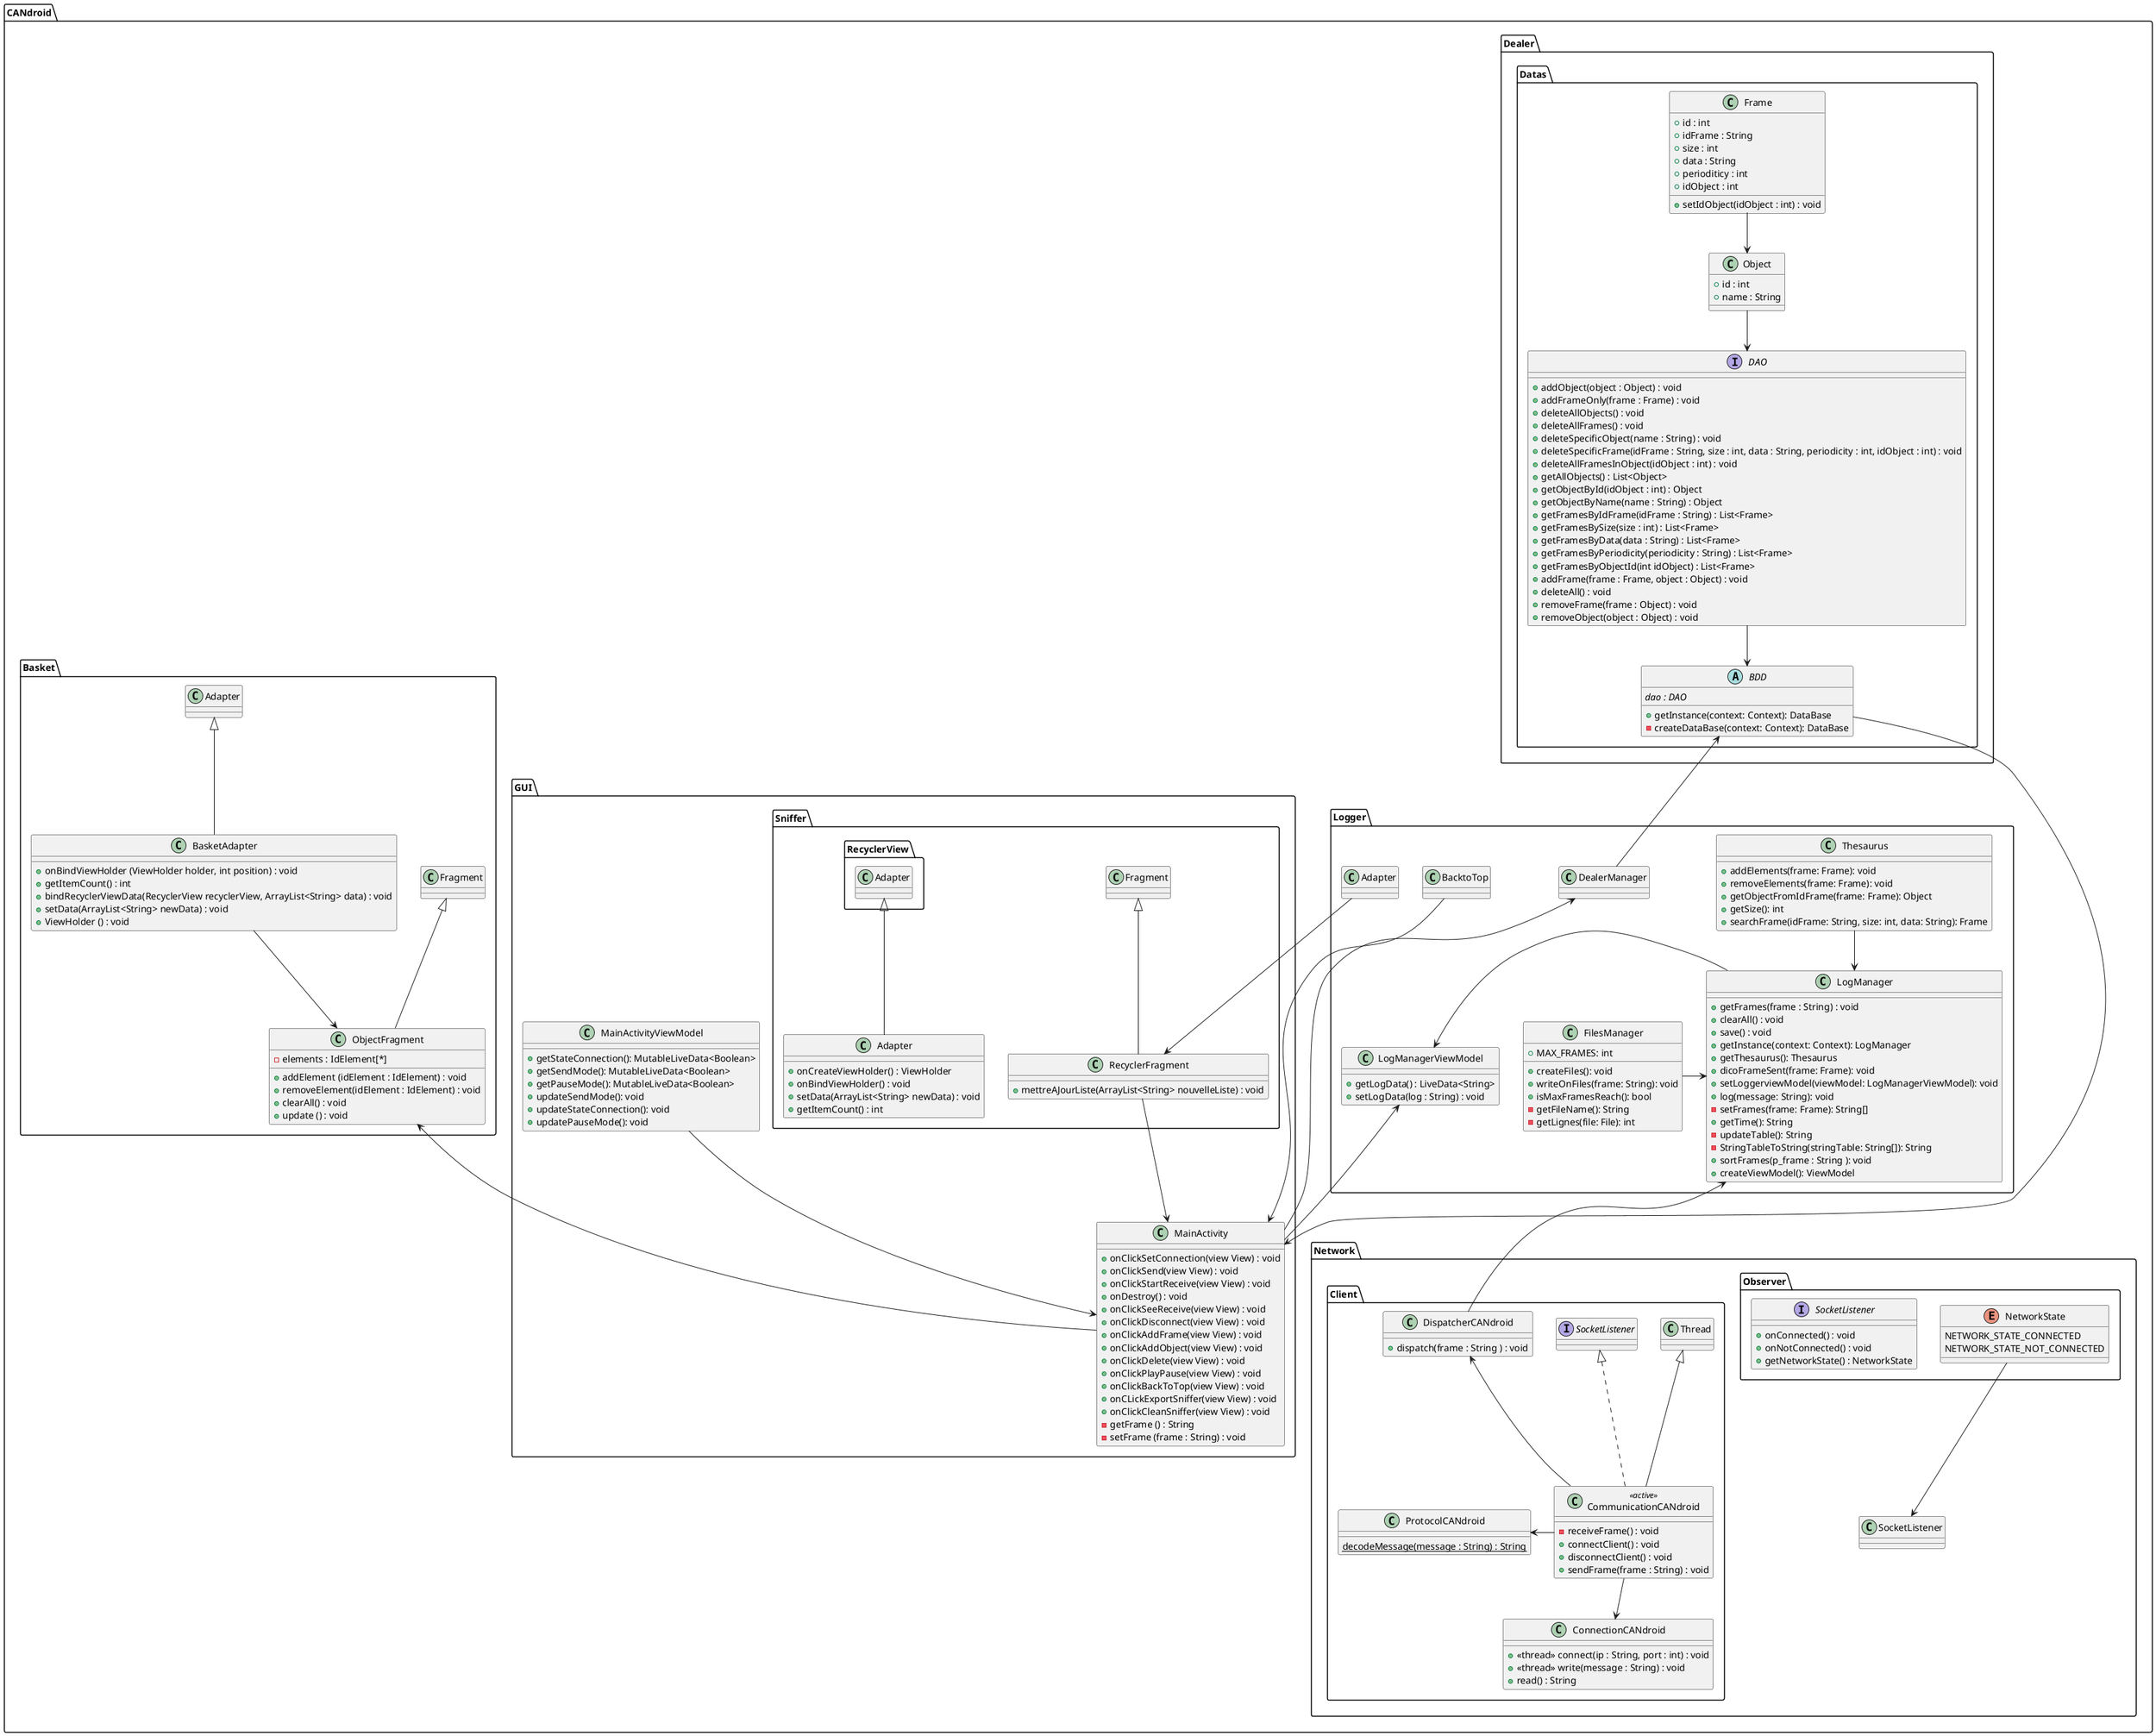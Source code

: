 @startuml

package CANdroid
{
    package GUI {

        class MainActivityViewModel {
            + getStateConnection(): MutableLiveData<Boolean>
            + getSendMode(): MutableLiveData<Boolean>
            + getPauseMode(): MutableLiveData<Boolean>
            + updateSendMode(): void
            + updateStateConnection(): void
            + updatePauseMode(): void
        }

        class MainActivity
        {
            +onClickSetConnection(view View) : void
            +onClickSend(view View) : void
            +onClickStartReceive(view View) : void
            +onDestroy() : void
            +onClickSeeReceive(view View) : void
            +onClickDisconnect(view View) : void
            +onClickAddFrame(view View) : void
            +onClickAddObject(view View) : void
            +onClickDelete(view View) : void
            +onClickPlayPause(view View) : void
            +onClickBackToTop(view View) : void
            +onCLickExportSniffer(view View) : void
            +onClickCleanSniffer(view View) : void
            -getFrame () : String
            -setFrame (frame : String) : void
        }

        package Sniffer {
            class Adapter extends RecyclerView.Adapter {
                + onCreateViewHolder() : ViewHolder
                + onBindViewHolder() : void
                + setData(ArrayList<String> newData) : void
                + getItemCount() : int
            }

                        
            class RecyclerFragment extends Fragment {
                + mettreAJourListe(ArrayList<String> nouvelleListe) : void
            }
        }


    }

    package Basket{
        
        class ObjectFragment extends Fragment{
            - elements : IdElement[*]
            +addElement (idElement : IdElement) : void
            +removeElement(idElement : IdElement) : void
            +clearAll() : void
            +update () : void
        }

        class BasketAdapter extends Adapter{
            +onBindViewHolder (ViewHolder holder, int position) : void
            +getItemCount() : int
            +bindRecyclerViewData(RecyclerView recyclerView, ArrayList<String> data) : void
            +setData(ArrayList<String> newData) : void
            +ViewHolder () : void
        }
    }

    package Dealer{


        package Datas { 

            class Object {

                + id : int
                + name : String
            }

            class Frame
            {
                + id : int
                + idFrame : String
                + size : int
                + data : String
                + perioditicy : int
                + idObject : int
                + setIdObject(idObject : int) : void
            }

            interface DAO
            {
                + addObject(object : Object) : void
                + addFrameOnly(frame : Frame) : void
                + deleteAllObjects() : void
                + deleteAllFrames() : void
                + deleteSpecificObject(name : String) : void
                + deleteSpecificFrame(idFrame : String, size : int, data : String, periodicity : int, idObject : int) : void
                + deleteAllFramesInObject(idObject : int) : void
                + getAllObjects() : List<Object>
                + getObjectById(idObject : int) : Object
                + getObjectByName(name : String) : Object
                + getFramesByIdFrame(idFrame : String) : List<Frame>
                + getFramesBySize(size : int) : List<Frame>
                + getFramesByData(data : String) : List<Frame>
                + getFramesByPeriodicity(periodicity : String) : List<Frame>
                + getFramesByObjectId(int idObject) : List<Frame>
                + addFrame(frame : Frame, object : Object) : void
                + deleteAll() : void
                + removeFrame(frame : Object) : void
                + removeObject(object : Object) : void
            }

            abstract class BDD
            {
                {abstract} dao : DAO
                + getInstance(context: Context): DataBase
                - createDataBase(context: Context): DataBase
            }

        }
    }

    Frame -d-> Object
    Object -d-> DAO
    DAO -d-> BDD
    BDD -d-> MainActivity


    package Network {
    package Observer {

        Enum NetworkState
        {
            NETWORK_STATE_CONNECTED
            NETWORK_STATE_NOT_CONNECTED
        }

        interface SocketListener
        {
            + onConnected() : void
            + onNotConnected() : void
            + getNetworkState() : NetworkState
        }
    }

    package Client {

        class ConnectionCANdroid 
        {
            + <<thread>> connect(ip : String, port : int) : void
            + <<thread>> write(message : String) : void
            + read() : String
        }

        class CommunicationCANdroid <<active>> extends Thread implements SocketListener
        {
            - receiveFrame() : void
            + connectClient() : void
            + disconnectClient() : void
            + sendFrame(frame : String) : void
        }


        class ProtocolCANdroid {
            {static} decodeMessage(message : String) : String
        }

        class DispatcherCANdroid {
            + dispatch(frame : String ) : void
        }

    }

    ProtocolCANdroid <-r- CommunicationCANdroid
    ConnectionCANdroid <-u- CommunicationCANdroid
    DispatcherCANdroid <-d- CommunicationCANdroid
    NetworkState -d-> SocketListener
    CommunicationCANdroid -[hidden]r-> SocketListener
    }


    package Logger {
        class LogManager {
            + getFrames(frame : String) : void
            + clearAll() : void
            + save() : void
            + getInstance(context: Context): LogManager
            + getThesaurus(): Thesaurus
            + dicoFrameSent(frame: Frame): void
            + setLoggerviewModel(viewModel: LogManagerViewModel): void
            + log(message: String): void
            - setFrames(frame: Frame): String[]
            + getTime(): String
            - updateTable(): String
            - StringTableToString(stringTable: String[]): String
        }

        class FilesManager
        {
            + MAX_FRAMES: int
            + createFiles(): void
            + writeOnFiles(frame: String): void
            + isMaxFramesReach(): bool
            - getFileName(): String
            - getLignes(file: File): int
        }

        class Thesaurus 
        {
            + addElements(frame: Frame): void
            + removeElements(frame: Frame): void
            + getObjectFromIdFrame(frame: Frame): Object
            + getSize(): int
            + searchFrame(idFrame: String, size: int, data: String): Frame
        }

        class LogManager 
        {
            + sortFrames(p_frame : String ): void
            + createViewModel(): ViewModel
        }

        
        class LogManagerViewModel 
        {
            + getLogData() : LiveData<String>
            + setLogData(log : String) : void
        }

        FilesManager -> LogManager
        LogManager -> LogManagerViewModel
        Thesaurus -d-> LogManager
        DispatcherCANdroid -u-> LogManager 
        MainActivity --> DealerManager
        DealerManager -u-> BDD


        Adapter --> RecyclerFragment
        RecyclerFragment --> MainActivity

        BacktoTop --> MainActivity

        MainActivity -u-> ObjectFragment

    }

MainActivity -u-> LogManagerViewModel
MainActivityViewModel --> MainActivity
BasketAdapter --> ObjectFragment



}


@enduml